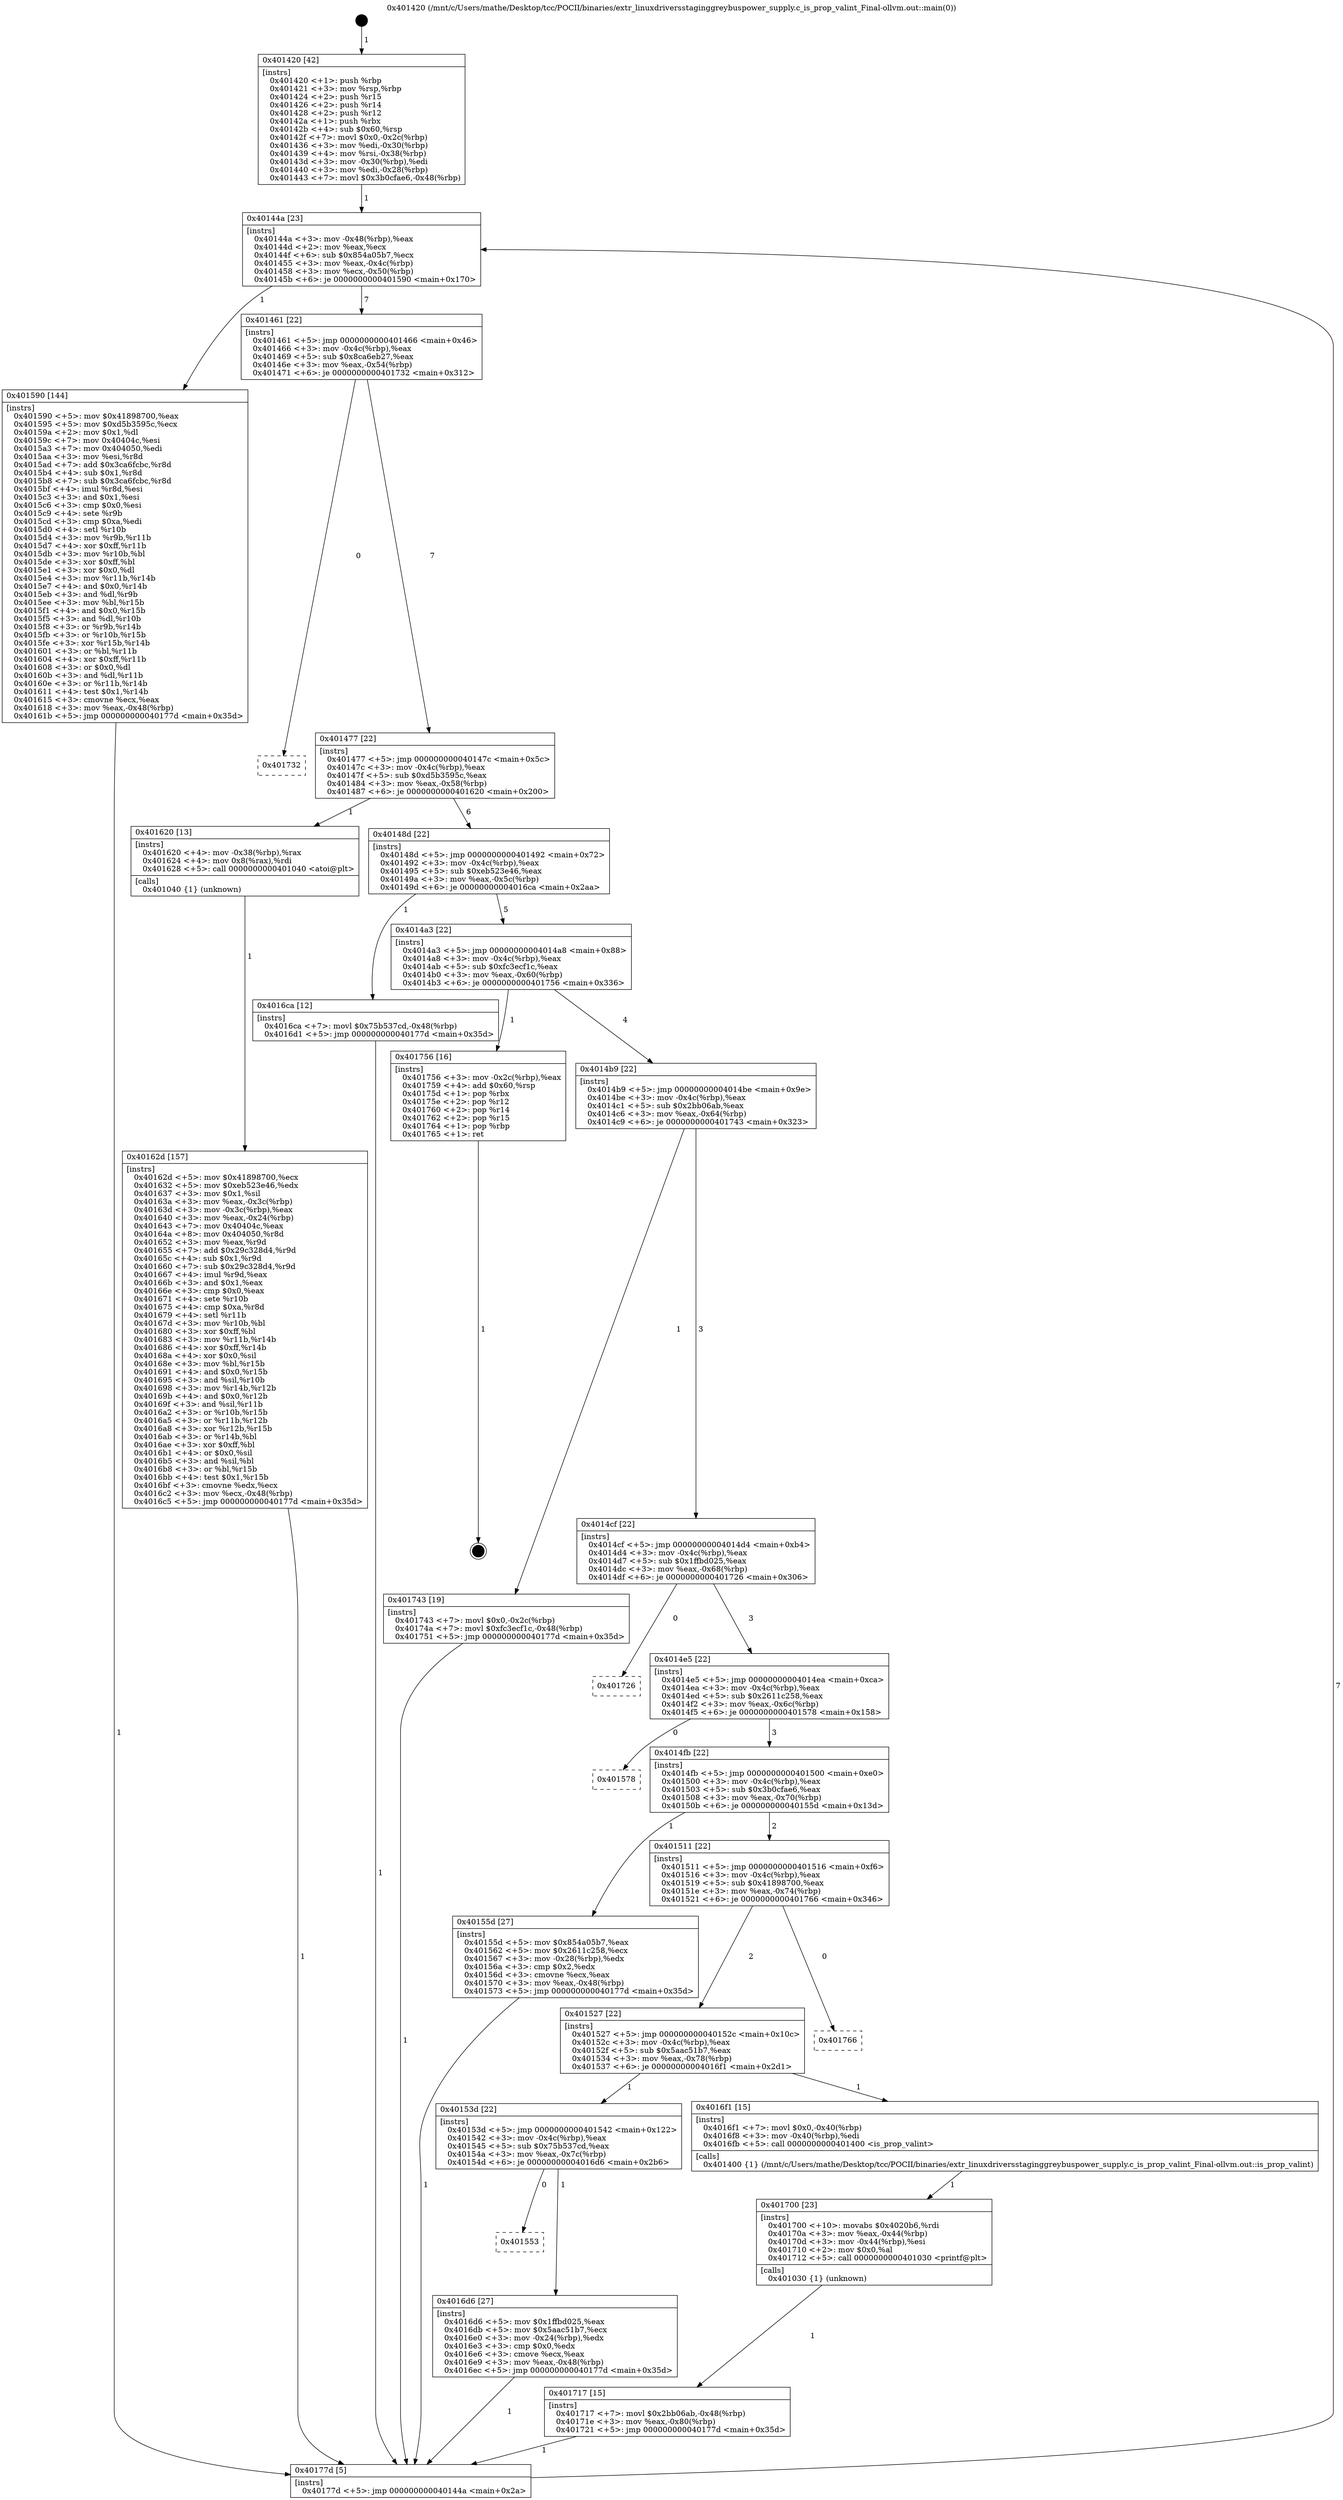 digraph "0x401420" {
  label = "0x401420 (/mnt/c/Users/mathe/Desktop/tcc/POCII/binaries/extr_linuxdriversstaginggreybuspower_supply.c_is_prop_valint_Final-ollvm.out::main(0))"
  labelloc = "t"
  node[shape=record]

  Entry [label="",width=0.3,height=0.3,shape=circle,fillcolor=black,style=filled]
  "0x40144a" [label="{
     0x40144a [23]\l
     | [instrs]\l
     &nbsp;&nbsp;0x40144a \<+3\>: mov -0x48(%rbp),%eax\l
     &nbsp;&nbsp;0x40144d \<+2\>: mov %eax,%ecx\l
     &nbsp;&nbsp;0x40144f \<+6\>: sub $0x854a05b7,%ecx\l
     &nbsp;&nbsp;0x401455 \<+3\>: mov %eax,-0x4c(%rbp)\l
     &nbsp;&nbsp;0x401458 \<+3\>: mov %ecx,-0x50(%rbp)\l
     &nbsp;&nbsp;0x40145b \<+6\>: je 0000000000401590 \<main+0x170\>\l
  }"]
  "0x401590" [label="{
     0x401590 [144]\l
     | [instrs]\l
     &nbsp;&nbsp;0x401590 \<+5\>: mov $0x41898700,%eax\l
     &nbsp;&nbsp;0x401595 \<+5\>: mov $0xd5b3595c,%ecx\l
     &nbsp;&nbsp;0x40159a \<+2\>: mov $0x1,%dl\l
     &nbsp;&nbsp;0x40159c \<+7\>: mov 0x40404c,%esi\l
     &nbsp;&nbsp;0x4015a3 \<+7\>: mov 0x404050,%edi\l
     &nbsp;&nbsp;0x4015aa \<+3\>: mov %esi,%r8d\l
     &nbsp;&nbsp;0x4015ad \<+7\>: add $0x3ca6fcbc,%r8d\l
     &nbsp;&nbsp;0x4015b4 \<+4\>: sub $0x1,%r8d\l
     &nbsp;&nbsp;0x4015b8 \<+7\>: sub $0x3ca6fcbc,%r8d\l
     &nbsp;&nbsp;0x4015bf \<+4\>: imul %r8d,%esi\l
     &nbsp;&nbsp;0x4015c3 \<+3\>: and $0x1,%esi\l
     &nbsp;&nbsp;0x4015c6 \<+3\>: cmp $0x0,%esi\l
     &nbsp;&nbsp;0x4015c9 \<+4\>: sete %r9b\l
     &nbsp;&nbsp;0x4015cd \<+3\>: cmp $0xa,%edi\l
     &nbsp;&nbsp;0x4015d0 \<+4\>: setl %r10b\l
     &nbsp;&nbsp;0x4015d4 \<+3\>: mov %r9b,%r11b\l
     &nbsp;&nbsp;0x4015d7 \<+4\>: xor $0xff,%r11b\l
     &nbsp;&nbsp;0x4015db \<+3\>: mov %r10b,%bl\l
     &nbsp;&nbsp;0x4015de \<+3\>: xor $0xff,%bl\l
     &nbsp;&nbsp;0x4015e1 \<+3\>: xor $0x0,%dl\l
     &nbsp;&nbsp;0x4015e4 \<+3\>: mov %r11b,%r14b\l
     &nbsp;&nbsp;0x4015e7 \<+4\>: and $0x0,%r14b\l
     &nbsp;&nbsp;0x4015eb \<+3\>: and %dl,%r9b\l
     &nbsp;&nbsp;0x4015ee \<+3\>: mov %bl,%r15b\l
     &nbsp;&nbsp;0x4015f1 \<+4\>: and $0x0,%r15b\l
     &nbsp;&nbsp;0x4015f5 \<+3\>: and %dl,%r10b\l
     &nbsp;&nbsp;0x4015f8 \<+3\>: or %r9b,%r14b\l
     &nbsp;&nbsp;0x4015fb \<+3\>: or %r10b,%r15b\l
     &nbsp;&nbsp;0x4015fe \<+3\>: xor %r15b,%r14b\l
     &nbsp;&nbsp;0x401601 \<+3\>: or %bl,%r11b\l
     &nbsp;&nbsp;0x401604 \<+4\>: xor $0xff,%r11b\l
     &nbsp;&nbsp;0x401608 \<+3\>: or $0x0,%dl\l
     &nbsp;&nbsp;0x40160b \<+3\>: and %dl,%r11b\l
     &nbsp;&nbsp;0x40160e \<+3\>: or %r11b,%r14b\l
     &nbsp;&nbsp;0x401611 \<+4\>: test $0x1,%r14b\l
     &nbsp;&nbsp;0x401615 \<+3\>: cmovne %ecx,%eax\l
     &nbsp;&nbsp;0x401618 \<+3\>: mov %eax,-0x48(%rbp)\l
     &nbsp;&nbsp;0x40161b \<+5\>: jmp 000000000040177d \<main+0x35d\>\l
  }"]
  "0x401461" [label="{
     0x401461 [22]\l
     | [instrs]\l
     &nbsp;&nbsp;0x401461 \<+5\>: jmp 0000000000401466 \<main+0x46\>\l
     &nbsp;&nbsp;0x401466 \<+3\>: mov -0x4c(%rbp),%eax\l
     &nbsp;&nbsp;0x401469 \<+5\>: sub $0x8ca6eb27,%eax\l
     &nbsp;&nbsp;0x40146e \<+3\>: mov %eax,-0x54(%rbp)\l
     &nbsp;&nbsp;0x401471 \<+6\>: je 0000000000401732 \<main+0x312\>\l
  }"]
  Exit [label="",width=0.3,height=0.3,shape=circle,fillcolor=black,style=filled,peripheries=2]
  "0x401732" [label="{
     0x401732\l
  }", style=dashed]
  "0x401477" [label="{
     0x401477 [22]\l
     | [instrs]\l
     &nbsp;&nbsp;0x401477 \<+5\>: jmp 000000000040147c \<main+0x5c\>\l
     &nbsp;&nbsp;0x40147c \<+3\>: mov -0x4c(%rbp),%eax\l
     &nbsp;&nbsp;0x40147f \<+5\>: sub $0xd5b3595c,%eax\l
     &nbsp;&nbsp;0x401484 \<+3\>: mov %eax,-0x58(%rbp)\l
     &nbsp;&nbsp;0x401487 \<+6\>: je 0000000000401620 \<main+0x200\>\l
  }"]
  "0x401717" [label="{
     0x401717 [15]\l
     | [instrs]\l
     &nbsp;&nbsp;0x401717 \<+7\>: movl $0x2bb06ab,-0x48(%rbp)\l
     &nbsp;&nbsp;0x40171e \<+3\>: mov %eax,-0x80(%rbp)\l
     &nbsp;&nbsp;0x401721 \<+5\>: jmp 000000000040177d \<main+0x35d\>\l
  }"]
  "0x401620" [label="{
     0x401620 [13]\l
     | [instrs]\l
     &nbsp;&nbsp;0x401620 \<+4\>: mov -0x38(%rbp),%rax\l
     &nbsp;&nbsp;0x401624 \<+4\>: mov 0x8(%rax),%rdi\l
     &nbsp;&nbsp;0x401628 \<+5\>: call 0000000000401040 \<atoi@plt\>\l
     | [calls]\l
     &nbsp;&nbsp;0x401040 \{1\} (unknown)\l
  }"]
  "0x40148d" [label="{
     0x40148d [22]\l
     | [instrs]\l
     &nbsp;&nbsp;0x40148d \<+5\>: jmp 0000000000401492 \<main+0x72\>\l
     &nbsp;&nbsp;0x401492 \<+3\>: mov -0x4c(%rbp),%eax\l
     &nbsp;&nbsp;0x401495 \<+5\>: sub $0xeb523e46,%eax\l
     &nbsp;&nbsp;0x40149a \<+3\>: mov %eax,-0x5c(%rbp)\l
     &nbsp;&nbsp;0x40149d \<+6\>: je 00000000004016ca \<main+0x2aa\>\l
  }"]
  "0x401700" [label="{
     0x401700 [23]\l
     | [instrs]\l
     &nbsp;&nbsp;0x401700 \<+10\>: movabs $0x4020b6,%rdi\l
     &nbsp;&nbsp;0x40170a \<+3\>: mov %eax,-0x44(%rbp)\l
     &nbsp;&nbsp;0x40170d \<+3\>: mov -0x44(%rbp),%esi\l
     &nbsp;&nbsp;0x401710 \<+2\>: mov $0x0,%al\l
     &nbsp;&nbsp;0x401712 \<+5\>: call 0000000000401030 \<printf@plt\>\l
     | [calls]\l
     &nbsp;&nbsp;0x401030 \{1\} (unknown)\l
  }"]
  "0x4016ca" [label="{
     0x4016ca [12]\l
     | [instrs]\l
     &nbsp;&nbsp;0x4016ca \<+7\>: movl $0x75b537cd,-0x48(%rbp)\l
     &nbsp;&nbsp;0x4016d1 \<+5\>: jmp 000000000040177d \<main+0x35d\>\l
  }"]
  "0x4014a3" [label="{
     0x4014a3 [22]\l
     | [instrs]\l
     &nbsp;&nbsp;0x4014a3 \<+5\>: jmp 00000000004014a8 \<main+0x88\>\l
     &nbsp;&nbsp;0x4014a8 \<+3\>: mov -0x4c(%rbp),%eax\l
     &nbsp;&nbsp;0x4014ab \<+5\>: sub $0xfc3ecf1c,%eax\l
     &nbsp;&nbsp;0x4014b0 \<+3\>: mov %eax,-0x60(%rbp)\l
     &nbsp;&nbsp;0x4014b3 \<+6\>: je 0000000000401756 \<main+0x336\>\l
  }"]
  "0x401553" [label="{
     0x401553\l
  }", style=dashed]
  "0x401756" [label="{
     0x401756 [16]\l
     | [instrs]\l
     &nbsp;&nbsp;0x401756 \<+3\>: mov -0x2c(%rbp),%eax\l
     &nbsp;&nbsp;0x401759 \<+4\>: add $0x60,%rsp\l
     &nbsp;&nbsp;0x40175d \<+1\>: pop %rbx\l
     &nbsp;&nbsp;0x40175e \<+2\>: pop %r12\l
     &nbsp;&nbsp;0x401760 \<+2\>: pop %r14\l
     &nbsp;&nbsp;0x401762 \<+2\>: pop %r15\l
     &nbsp;&nbsp;0x401764 \<+1\>: pop %rbp\l
     &nbsp;&nbsp;0x401765 \<+1\>: ret\l
  }"]
  "0x4014b9" [label="{
     0x4014b9 [22]\l
     | [instrs]\l
     &nbsp;&nbsp;0x4014b9 \<+5\>: jmp 00000000004014be \<main+0x9e\>\l
     &nbsp;&nbsp;0x4014be \<+3\>: mov -0x4c(%rbp),%eax\l
     &nbsp;&nbsp;0x4014c1 \<+5\>: sub $0x2bb06ab,%eax\l
     &nbsp;&nbsp;0x4014c6 \<+3\>: mov %eax,-0x64(%rbp)\l
     &nbsp;&nbsp;0x4014c9 \<+6\>: je 0000000000401743 \<main+0x323\>\l
  }"]
  "0x4016d6" [label="{
     0x4016d6 [27]\l
     | [instrs]\l
     &nbsp;&nbsp;0x4016d6 \<+5\>: mov $0x1ffbd025,%eax\l
     &nbsp;&nbsp;0x4016db \<+5\>: mov $0x5aac51b7,%ecx\l
     &nbsp;&nbsp;0x4016e0 \<+3\>: mov -0x24(%rbp),%edx\l
     &nbsp;&nbsp;0x4016e3 \<+3\>: cmp $0x0,%edx\l
     &nbsp;&nbsp;0x4016e6 \<+3\>: cmove %ecx,%eax\l
     &nbsp;&nbsp;0x4016e9 \<+3\>: mov %eax,-0x48(%rbp)\l
     &nbsp;&nbsp;0x4016ec \<+5\>: jmp 000000000040177d \<main+0x35d\>\l
  }"]
  "0x401743" [label="{
     0x401743 [19]\l
     | [instrs]\l
     &nbsp;&nbsp;0x401743 \<+7\>: movl $0x0,-0x2c(%rbp)\l
     &nbsp;&nbsp;0x40174a \<+7\>: movl $0xfc3ecf1c,-0x48(%rbp)\l
     &nbsp;&nbsp;0x401751 \<+5\>: jmp 000000000040177d \<main+0x35d\>\l
  }"]
  "0x4014cf" [label="{
     0x4014cf [22]\l
     | [instrs]\l
     &nbsp;&nbsp;0x4014cf \<+5\>: jmp 00000000004014d4 \<main+0xb4\>\l
     &nbsp;&nbsp;0x4014d4 \<+3\>: mov -0x4c(%rbp),%eax\l
     &nbsp;&nbsp;0x4014d7 \<+5\>: sub $0x1ffbd025,%eax\l
     &nbsp;&nbsp;0x4014dc \<+3\>: mov %eax,-0x68(%rbp)\l
     &nbsp;&nbsp;0x4014df \<+6\>: je 0000000000401726 \<main+0x306\>\l
  }"]
  "0x40153d" [label="{
     0x40153d [22]\l
     | [instrs]\l
     &nbsp;&nbsp;0x40153d \<+5\>: jmp 0000000000401542 \<main+0x122\>\l
     &nbsp;&nbsp;0x401542 \<+3\>: mov -0x4c(%rbp),%eax\l
     &nbsp;&nbsp;0x401545 \<+5\>: sub $0x75b537cd,%eax\l
     &nbsp;&nbsp;0x40154a \<+3\>: mov %eax,-0x7c(%rbp)\l
     &nbsp;&nbsp;0x40154d \<+6\>: je 00000000004016d6 \<main+0x2b6\>\l
  }"]
  "0x401726" [label="{
     0x401726\l
  }", style=dashed]
  "0x4014e5" [label="{
     0x4014e5 [22]\l
     | [instrs]\l
     &nbsp;&nbsp;0x4014e5 \<+5\>: jmp 00000000004014ea \<main+0xca\>\l
     &nbsp;&nbsp;0x4014ea \<+3\>: mov -0x4c(%rbp),%eax\l
     &nbsp;&nbsp;0x4014ed \<+5\>: sub $0x2611c258,%eax\l
     &nbsp;&nbsp;0x4014f2 \<+3\>: mov %eax,-0x6c(%rbp)\l
     &nbsp;&nbsp;0x4014f5 \<+6\>: je 0000000000401578 \<main+0x158\>\l
  }"]
  "0x4016f1" [label="{
     0x4016f1 [15]\l
     | [instrs]\l
     &nbsp;&nbsp;0x4016f1 \<+7\>: movl $0x0,-0x40(%rbp)\l
     &nbsp;&nbsp;0x4016f8 \<+3\>: mov -0x40(%rbp),%edi\l
     &nbsp;&nbsp;0x4016fb \<+5\>: call 0000000000401400 \<is_prop_valint\>\l
     | [calls]\l
     &nbsp;&nbsp;0x401400 \{1\} (/mnt/c/Users/mathe/Desktop/tcc/POCII/binaries/extr_linuxdriversstaginggreybuspower_supply.c_is_prop_valint_Final-ollvm.out::is_prop_valint)\l
  }"]
  "0x401578" [label="{
     0x401578\l
  }", style=dashed]
  "0x4014fb" [label="{
     0x4014fb [22]\l
     | [instrs]\l
     &nbsp;&nbsp;0x4014fb \<+5\>: jmp 0000000000401500 \<main+0xe0\>\l
     &nbsp;&nbsp;0x401500 \<+3\>: mov -0x4c(%rbp),%eax\l
     &nbsp;&nbsp;0x401503 \<+5\>: sub $0x3b0cfae6,%eax\l
     &nbsp;&nbsp;0x401508 \<+3\>: mov %eax,-0x70(%rbp)\l
     &nbsp;&nbsp;0x40150b \<+6\>: je 000000000040155d \<main+0x13d\>\l
  }"]
  "0x401527" [label="{
     0x401527 [22]\l
     | [instrs]\l
     &nbsp;&nbsp;0x401527 \<+5\>: jmp 000000000040152c \<main+0x10c\>\l
     &nbsp;&nbsp;0x40152c \<+3\>: mov -0x4c(%rbp),%eax\l
     &nbsp;&nbsp;0x40152f \<+5\>: sub $0x5aac51b7,%eax\l
     &nbsp;&nbsp;0x401534 \<+3\>: mov %eax,-0x78(%rbp)\l
     &nbsp;&nbsp;0x401537 \<+6\>: je 00000000004016f1 \<main+0x2d1\>\l
  }"]
  "0x40155d" [label="{
     0x40155d [27]\l
     | [instrs]\l
     &nbsp;&nbsp;0x40155d \<+5\>: mov $0x854a05b7,%eax\l
     &nbsp;&nbsp;0x401562 \<+5\>: mov $0x2611c258,%ecx\l
     &nbsp;&nbsp;0x401567 \<+3\>: mov -0x28(%rbp),%edx\l
     &nbsp;&nbsp;0x40156a \<+3\>: cmp $0x2,%edx\l
     &nbsp;&nbsp;0x40156d \<+3\>: cmovne %ecx,%eax\l
     &nbsp;&nbsp;0x401570 \<+3\>: mov %eax,-0x48(%rbp)\l
     &nbsp;&nbsp;0x401573 \<+5\>: jmp 000000000040177d \<main+0x35d\>\l
  }"]
  "0x401511" [label="{
     0x401511 [22]\l
     | [instrs]\l
     &nbsp;&nbsp;0x401511 \<+5\>: jmp 0000000000401516 \<main+0xf6\>\l
     &nbsp;&nbsp;0x401516 \<+3\>: mov -0x4c(%rbp),%eax\l
     &nbsp;&nbsp;0x401519 \<+5\>: sub $0x41898700,%eax\l
     &nbsp;&nbsp;0x40151e \<+3\>: mov %eax,-0x74(%rbp)\l
     &nbsp;&nbsp;0x401521 \<+6\>: je 0000000000401766 \<main+0x346\>\l
  }"]
  "0x40177d" [label="{
     0x40177d [5]\l
     | [instrs]\l
     &nbsp;&nbsp;0x40177d \<+5\>: jmp 000000000040144a \<main+0x2a\>\l
  }"]
  "0x401420" [label="{
     0x401420 [42]\l
     | [instrs]\l
     &nbsp;&nbsp;0x401420 \<+1\>: push %rbp\l
     &nbsp;&nbsp;0x401421 \<+3\>: mov %rsp,%rbp\l
     &nbsp;&nbsp;0x401424 \<+2\>: push %r15\l
     &nbsp;&nbsp;0x401426 \<+2\>: push %r14\l
     &nbsp;&nbsp;0x401428 \<+2\>: push %r12\l
     &nbsp;&nbsp;0x40142a \<+1\>: push %rbx\l
     &nbsp;&nbsp;0x40142b \<+4\>: sub $0x60,%rsp\l
     &nbsp;&nbsp;0x40142f \<+7\>: movl $0x0,-0x2c(%rbp)\l
     &nbsp;&nbsp;0x401436 \<+3\>: mov %edi,-0x30(%rbp)\l
     &nbsp;&nbsp;0x401439 \<+4\>: mov %rsi,-0x38(%rbp)\l
     &nbsp;&nbsp;0x40143d \<+3\>: mov -0x30(%rbp),%edi\l
     &nbsp;&nbsp;0x401440 \<+3\>: mov %edi,-0x28(%rbp)\l
     &nbsp;&nbsp;0x401443 \<+7\>: movl $0x3b0cfae6,-0x48(%rbp)\l
  }"]
  "0x40162d" [label="{
     0x40162d [157]\l
     | [instrs]\l
     &nbsp;&nbsp;0x40162d \<+5\>: mov $0x41898700,%ecx\l
     &nbsp;&nbsp;0x401632 \<+5\>: mov $0xeb523e46,%edx\l
     &nbsp;&nbsp;0x401637 \<+3\>: mov $0x1,%sil\l
     &nbsp;&nbsp;0x40163a \<+3\>: mov %eax,-0x3c(%rbp)\l
     &nbsp;&nbsp;0x40163d \<+3\>: mov -0x3c(%rbp),%eax\l
     &nbsp;&nbsp;0x401640 \<+3\>: mov %eax,-0x24(%rbp)\l
     &nbsp;&nbsp;0x401643 \<+7\>: mov 0x40404c,%eax\l
     &nbsp;&nbsp;0x40164a \<+8\>: mov 0x404050,%r8d\l
     &nbsp;&nbsp;0x401652 \<+3\>: mov %eax,%r9d\l
     &nbsp;&nbsp;0x401655 \<+7\>: add $0x29c328d4,%r9d\l
     &nbsp;&nbsp;0x40165c \<+4\>: sub $0x1,%r9d\l
     &nbsp;&nbsp;0x401660 \<+7\>: sub $0x29c328d4,%r9d\l
     &nbsp;&nbsp;0x401667 \<+4\>: imul %r9d,%eax\l
     &nbsp;&nbsp;0x40166b \<+3\>: and $0x1,%eax\l
     &nbsp;&nbsp;0x40166e \<+3\>: cmp $0x0,%eax\l
     &nbsp;&nbsp;0x401671 \<+4\>: sete %r10b\l
     &nbsp;&nbsp;0x401675 \<+4\>: cmp $0xa,%r8d\l
     &nbsp;&nbsp;0x401679 \<+4\>: setl %r11b\l
     &nbsp;&nbsp;0x40167d \<+3\>: mov %r10b,%bl\l
     &nbsp;&nbsp;0x401680 \<+3\>: xor $0xff,%bl\l
     &nbsp;&nbsp;0x401683 \<+3\>: mov %r11b,%r14b\l
     &nbsp;&nbsp;0x401686 \<+4\>: xor $0xff,%r14b\l
     &nbsp;&nbsp;0x40168a \<+4\>: xor $0x0,%sil\l
     &nbsp;&nbsp;0x40168e \<+3\>: mov %bl,%r15b\l
     &nbsp;&nbsp;0x401691 \<+4\>: and $0x0,%r15b\l
     &nbsp;&nbsp;0x401695 \<+3\>: and %sil,%r10b\l
     &nbsp;&nbsp;0x401698 \<+3\>: mov %r14b,%r12b\l
     &nbsp;&nbsp;0x40169b \<+4\>: and $0x0,%r12b\l
     &nbsp;&nbsp;0x40169f \<+3\>: and %sil,%r11b\l
     &nbsp;&nbsp;0x4016a2 \<+3\>: or %r10b,%r15b\l
     &nbsp;&nbsp;0x4016a5 \<+3\>: or %r11b,%r12b\l
     &nbsp;&nbsp;0x4016a8 \<+3\>: xor %r12b,%r15b\l
     &nbsp;&nbsp;0x4016ab \<+3\>: or %r14b,%bl\l
     &nbsp;&nbsp;0x4016ae \<+3\>: xor $0xff,%bl\l
     &nbsp;&nbsp;0x4016b1 \<+4\>: or $0x0,%sil\l
     &nbsp;&nbsp;0x4016b5 \<+3\>: and %sil,%bl\l
     &nbsp;&nbsp;0x4016b8 \<+3\>: or %bl,%r15b\l
     &nbsp;&nbsp;0x4016bb \<+4\>: test $0x1,%r15b\l
     &nbsp;&nbsp;0x4016bf \<+3\>: cmovne %edx,%ecx\l
     &nbsp;&nbsp;0x4016c2 \<+3\>: mov %ecx,-0x48(%rbp)\l
     &nbsp;&nbsp;0x4016c5 \<+5\>: jmp 000000000040177d \<main+0x35d\>\l
  }"]
  "0x401766" [label="{
     0x401766\l
  }", style=dashed]
  Entry -> "0x401420" [label=" 1"]
  "0x40144a" -> "0x401590" [label=" 1"]
  "0x40144a" -> "0x401461" [label=" 7"]
  "0x401756" -> Exit [label=" 1"]
  "0x401461" -> "0x401732" [label=" 0"]
  "0x401461" -> "0x401477" [label=" 7"]
  "0x401743" -> "0x40177d" [label=" 1"]
  "0x401477" -> "0x401620" [label=" 1"]
  "0x401477" -> "0x40148d" [label=" 6"]
  "0x401717" -> "0x40177d" [label=" 1"]
  "0x40148d" -> "0x4016ca" [label=" 1"]
  "0x40148d" -> "0x4014a3" [label=" 5"]
  "0x401700" -> "0x401717" [label=" 1"]
  "0x4014a3" -> "0x401756" [label=" 1"]
  "0x4014a3" -> "0x4014b9" [label=" 4"]
  "0x4016f1" -> "0x401700" [label=" 1"]
  "0x4014b9" -> "0x401743" [label=" 1"]
  "0x4014b9" -> "0x4014cf" [label=" 3"]
  "0x4016d6" -> "0x40177d" [label=" 1"]
  "0x4014cf" -> "0x401726" [label=" 0"]
  "0x4014cf" -> "0x4014e5" [label=" 3"]
  "0x40153d" -> "0x4016d6" [label=" 1"]
  "0x4014e5" -> "0x401578" [label=" 0"]
  "0x4014e5" -> "0x4014fb" [label=" 3"]
  "0x40153d" -> "0x401553" [label=" 0"]
  "0x4014fb" -> "0x40155d" [label=" 1"]
  "0x4014fb" -> "0x401511" [label=" 2"]
  "0x40155d" -> "0x40177d" [label=" 1"]
  "0x401420" -> "0x40144a" [label=" 1"]
  "0x40177d" -> "0x40144a" [label=" 7"]
  "0x401590" -> "0x40177d" [label=" 1"]
  "0x401620" -> "0x40162d" [label=" 1"]
  "0x40162d" -> "0x40177d" [label=" 1"]
  "0x4016ca" -> "0x40177d" [label=" 1"]
  "0x401527" -> "0x4016f1" [label=" 1"]
  "0x401511" -> "0x401766" [label=" 0"]
  "0x401511" -> "0x401527" [label=" 2"]
  "0x401527" -> "0x40153d" [label=" 1"]
}
